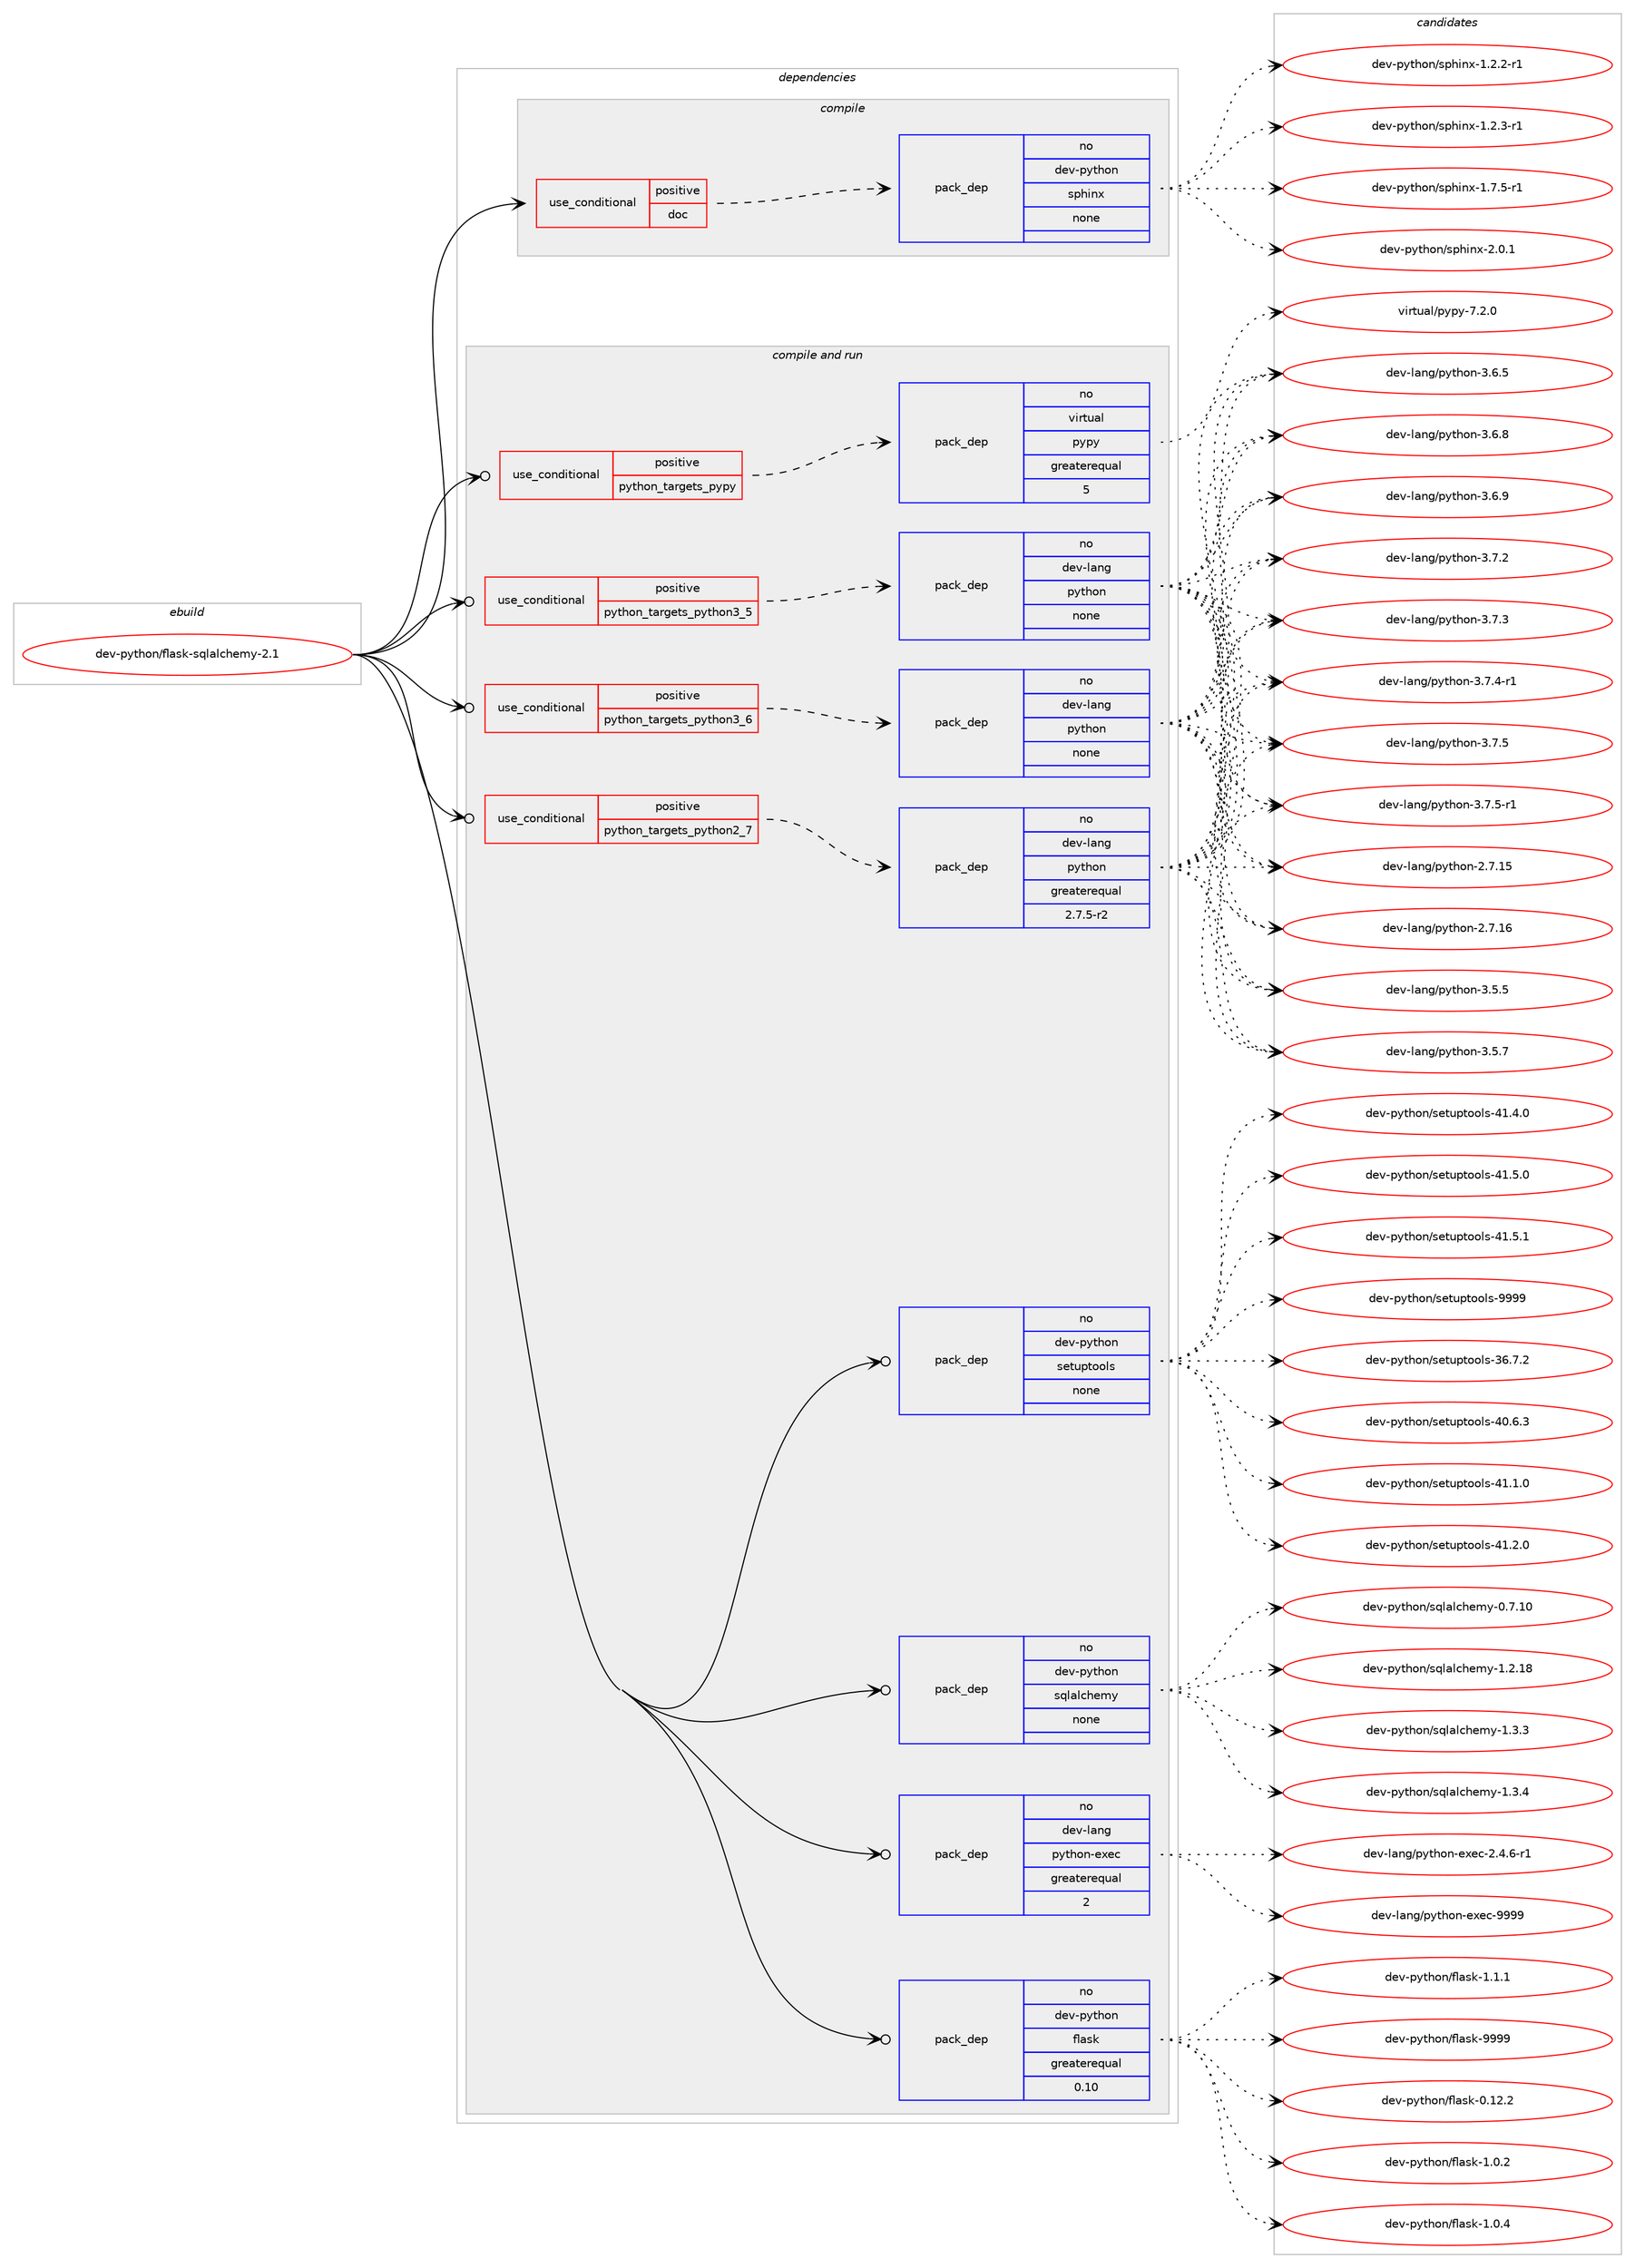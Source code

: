digraph prolog {

# *************
# Graph options
# *************

newrank=true;
concentrate=true;
compound=true;
graph [rankdir=LR,fontname=Helvetica,fontsize=10,ranksep=1.5];#, ranksep=2.5, nodesep=0.2];
edge  [arrowhead=vee];
node  [fontname=Helvetica,fontsize=10];

# **********
# The ebuild
# **********

subgraph cluster_leftcol {
color=gray;
rank=same;
label=<<i>ebuild</i>>;
id [label="dev-python/flask-sqlalchemy-2.1", color=red, width=4, href="../dev-python/flask-sqlalchemy-2.1.svg"];
}

# ****************
# The dependencies
# ****************

subgraph cluster_midcol {
color=gray;
label=<<i>dependencies</i>>;
subgraph cluster_compile {
fillcolor="#eeeeee";
style=filled;
label=<<i>compile</i>>;
subgraph cond139641 {
dependency605487 [label=<<TABLE BORDER="0" CELLBORDER="1" CELLSPACING="0" CELLPADDING="4"><TR><TD ROWSPAN="3" CELLPADDING="10">use_conditional</TD></TR><TR><TD>positive</TD></TR><TR><TD>doc</TD></TR></TABLE>>, shape=none, color=red];
subgraph pack454049 {
dependency605488 [label=<<TABLE BORDER="0" CELLBORDER="1" CELLSPACING="0" CELLPADDING="4" WIDTH="220"><TR><TD ROWSPAN="6" CELLPADDING="30">pack_dep</TD></TR><TR><TD WIDTH="110">no</TD></TR><TR><TD>dev-python</TD></TR><TR><TD>sphinx</TD></TR><TR><TD>none</TD></TR><TR><TD></TD></TR></TABLE>>, shape=none, color=blue];
}
dependency605487:e -> dependency605488:w [weight=20,style="dashed",arrowhead="vee"];
}
id:e -> dependency605487:w [weight=20,style="solid",arrowhead="vee"];
}
subgraph cluster_compileandrun {
fillcolor="#eeeeee";
style=filled;
label=<<i>compile and run</i>>;
subgraph cond139642 {
dependency605489 [label=<<TABLE BORDER="0" CELLBORDER="1" CELLSPACING="0" CELLPADDING="4"><TR><TD ROWSPAN="3" CELLPADDING="10">use_conditional</TD></TR><TR><TD>positive</TD></TR><TR><TD>python_targets_pypy</TD></TR></TABLE>>, shape=none, color=red];
subgraph pack454050 {
dependency605490 [label=<<TABLE BORDER="0" CELLBORDER="1" CELLSPACING="0" CELLPADDING="4" WIDTH="220"><TR><TD ROWSPAN="6" CELLPADDING="30">pack_dep</TD></TR><TR><TD WIDTH="110">no</TD></TR><TR><TD>virtual</TD></TR><TR><TD>pypy</TD></TR><TR><TD>greaterequal</TD></TR><TR><TD>5</TD></TR></TABLE>>, shape=none, color=blue];
}
dependency605489:e -> dependency605490:w [weight=20,style="dashed",arrowhead="vee"];
}
id:e -> dependency605489:w [weight=20,style="solid",arrowhead="odotvee"];
subgraph cond139643 {
dependency605491 [label=<<TABLE BORDER="0" CELLBORDER="1" CELLSPACING="0" CELLPADDING="4"><TR><TD ROWSPAN="3" CELLPADDING="10">use_conditional</TD></TR><TR><TD>positive</TD></TR><TR><TD>python_targets_python2_7</TD></TR></TABLE>>, shape=none, color=red];
subgraph pack454051 {
dependency605492 [label=<<TABLE BORDER="0" CELLBORDER="1" CELLSPACING="0" CELLPADDING="4" WIDTH="220"><TR><TD ROWSPAN="6" CELLPADDING="30">pack_dep</TD></TR><TR><TD WIDTH="110">no</TD></TR><TR><TD>dev-lang</TD></TR><TR><TD>python</TD></TR><TR><TD>greaterequal</TD></TR><TR><TD>2.7.5-r2</TD></TR></TABLE>>, shape=none, color=blue];
}
dependency605491:e -> dependency605492:w [weight=20,style="dashed",arrowhead="vee"];
}
id:e -> dependency605491:w [weight=20,style="solid",arrowhead="odotvee"];
subgraph cond139644 {
dependency605493 [label=<<TABLE BORDER="0" CELLBORDER="1" CELLSPACING="0" CELLPADDING="4"><TR><TD ROWSPAN="3" CELLPADDING="10">use_conditional</TD></TR><TR><TD>positive</TD></TR><TR><TD>python_targets_python3_5</TD></TR></TABLE>>, shape=none, color=red];
subgraph pack454052 {
dependency605494 [label=<<TABLE BORDER="0" CELLBORDER="1" CELLSPACING="0" CELLPADDING="4" WIDTH="220"><TR><TD ROWSPAN="6" CELLPADDING="30">pack_dep</TD></TR><TR><TD WIDTH="110">no</TD></TR><TR><TD>dev-lang</TD></TR><TR><TD>python</TD></TR><TR><TD>none</TD></TR><TR><TD></TD></TR></TABLE>>, shape=none, color=blue];
}
dependency605493:e -> dependency605494:w [weight=20,style="dashed",arrowhead="vee"];
}
id:e -> dependency605493:w [weight=20,style="solid",arrowhead="odotvee"];
subgraph cond139645 {
dependency605495 [label=<<TABLE BORDER="0" CELLBORDER="1" CELLSPACING="0" CELLPADDING="4"><TR><TD ROWSPAN="3" CELLPADDING="10">use_conditional</TD></TR><TR><TD>positive</TD></TR><TR><TD>python_targets_python3_6</TD></TR></TABLE>>, shape=none, color=red];
subgraph pack454053 {
dependency605496 [label=<<TABLE BORDER="0" CELLBORDER="1" CELLSPACING="0" CELLPADDING="4" WIDTH="220"><TR><TD ROWSPAN="6" CELLPADDING="30">pack_dep</TD></TR><TR><TD WIDTH="110">no</TD></TR><TR><TD>dev-lang</TD></TR><TR><TD>python</TD></TR><TR><TD>none</TD></TR><TR><TD></TD></TR></TABLE>>, shape=none, color=blue];
}
dependency605495:e -> dependency605496:w [weight=20,style="dashed",arrowhead="vee"];
}
id:e -> dependency605495:w [weight=20,style="solid",arrowhead="odotvee"];
subgraph pack454054 {
dependency605497 [label=<<TABLE BORDER="0" CELLBORDER="1" CELLSPACING="0" CELLPADDING="4" WIDTH="220"><TR><TD ROWSPAN="6" CELLPADDING="30">pack_dep</TD></TR><TR><TD WIDTH="110">no</TD></TR><TR><TD>dev-lang</TD></TR><TR><TD>python-exec</TD></TR><TR><TD>greaterequal</TD></TR><TR><TD>2</TD></TR></TABLE>>, shape=none, color=blue];
}
id:e -> dependency605497:w [weight=20,style="solid",arrowhead="odotvee"];
subgraph pack454055 {
dependency605498 [label=<<TABLE BORDER="0" CELLBORDER="1" CELLSPACING="0" CELLPADDING="4" WIDTH="220"><TR><TD ROWSPAN="6" CELLPADDING="30">pack_dep</TD></TR><TR><TD WIDTH="110">no</TD></TR><TR><TD>dev-python</TD></TR><TR><TD>flask</TD></TR><TR><TD>greaterequal</TD></TR><TR><TD>0.10</TD></TR></TABLE>>, shape=none, color=blue];
}
id:e -> dependency605498:w [weight=20,style="solid",arrowhead="odotvee"];
subgraph pack454056 {
dependency605499 [label=<<TABLE BORDER="0" CELLBORDER="1" CELLSPACING="0" CELLPADDING="4" WIDTH="220"><TR><TD ROWSPAN="6" CELLPADDING="30">pack_dep</TD></TR><TR><TD WIDTH="110">no</TD></TR><TR><TD>dev-python</TD></TR><TR><TD>setuptools</TD></TR><TR><TD>none</TD></TR><TR><TD></TD></TR></TABLE>>, shape=none, color=blue];
}
id:e -> dependency605499:w [weight=20,style="solid",arrowhead="odotvee"];
subgraph pack454057 {
dependency605500 [label=<<TABLE BORDER="0" CELLBORDER="1" CELLSPACING="0" CELLPADDING="4" WIDTH="220"><TR><TD ROWSPAN="6" CELLPADDING="30">pack_dep</TD></TR><TR><TD WIDTH="110">no</TD></TR><TR><TD>dev-python</TD></TR><TR><TD>sqlalchemy</TD></TR><TR><TD>none</TD></TR><TR><TD></TD></TR></TABLE>>, shape=none, color=blue];
}
id:e -> dependency605500:w [weight=20,style="solid",arrowhead="odotvee"];
}
subgraph cluster_run {
fillcolor="#eeeeee";
style=filled;
label=<<i>run</i>>;
}
}

# **************
# The candidates
# **************

subgraph cluster_choices {
rank=same;
color=gray;
label=<<i>candidates</i>>;

subgraph choice454049 {
color=black;
nodesep=1;
choice10010111845112121116104111110471151121041051101204549465046504511449 [label="dev-python/sphinx-1.2.2-r1", color=red, width=4,href="../dev-python/sphinx-1.2.2-r1.svg"];
choice10010111845112121116104111110471151121041051101204549465046514511449 [label="dev-python/sphinx-1.2.3-r1", color=red, width=4,href="../dev-python/sphinx-1.2.3-r1.svg"];
choice10010111845112121116104111110471151121041051101204549465546534511449 [label="dev-python/sphinx-1.7.5-r1", color=red, width=4,href="../dev-python/sphinx-1.7.5-r1.svg"];
choice1001011184511212111610411111047115112104105110120455046484649 [label="dev-python/sphinx-2.0.1", color=red, width=4,href="../dev-python/sphinx-2.0.1.svg"];
dependency605488:e -> choice10010111845112121116104111110471151121041051101204549465046504511449:w [style=dotted,weight="100"];
dependency605488:e -> choice10010111845112121116104111110471151121041051101204549465046514511449:w [style=dotted,weight="100"];
dependency605488:e -> choice10010111845112121116104111110471151121041051101204549465546534511449:w [style=dotted,weight="100"];
dependency605488:e -> choice1001011184511212111610411111047115112104105110120455046484649:w [style=dotted,weight="100"];
}
subgraph choice454050 {
color=black;
nodesep=1;
choice1181051141161179710847112121112121455546504648 [label="virtual/pypy-7.2.0", color=red, width=4,href="../virtual/pypy-7.2.0.svg"];
dependency605490:e -> choice1181051141161179710847112121112121455546504648:w [style=dotted,weight="100"];
}
subgraph choice454051 {
color=black;
nodesep=1;
choice10010111845108971101034711212111610411111045504655464953 [label="dev-lang/python-2.7.15", color=red, width=4,href="../dev-lang/python-2.7.15.svg"];
choice10010111845108971101034711212111610411111045504655464954 [label="dev-lang/python-2.7.16", color=red, width=4,href="../dev-lang/python-2.7.16.svg"];
choice100101118451089711010347112121116104111110455146534653 [label="dev-lang/python-3.5.5", color=red, width=4,href="../dev-lang/python-3.5.5.svg"];
choice100101118451089711010347112121116104111110455146534655 [label="dev-lang/python-3.5.7", color=red, width=4,href="../dev-lang/python-3.5.7.svg"];
choice100101118451089711010347112121116104111110455146544653 [label="dev-lang/python-3.6.5", color=red, width=4,href="../dev-lang/python-3.6.5.svg"];
choice100101118451089711010347112121116104111110455146544656 [label="dev-lang/python-3.6.8", color=red, width=4,href="../dev-lang/python-3.6.8.svg"];
choice100101118451089711010347112121116104111110455146544657 [label="dev-lang/python-3.6.9", color=red, width=4,href="../dev-lang/python-3.6.9.svg"];
choice100101118451089711010347112121116104111110455146554650 [label="dev-lang/python-3.7.2", color=red, width=4,href="../dev-lang/python-3.7.2.svg"];
choice100101118451089711010347112121116104111110455146554651 [label="dev-lang/python-3.7.3", color=red, width=4,href="../dev-lang/python-3.7.3.svg"];
choice1001011184510897110103471121211161041111104551465546524511449 [label="dev-lang/python-3.7.4-r1", color=red, width=4,href="../dev-lang/python-3.7.4-r1.svg"];
choice100101118451089711010347112121116104111110455146554653 [label="dev-lang/python-3.7.5", color=red, width=4,href="../dev-lang/python-3.7.5.svg"];
choice1001011184510897110103471121211161041111104551465546534511449 [label="dev-lang/python-3.7.5-r1", color=red, width=4,href="../dev-lang/python-3.7.5-r1.svg"];
dependency605492:e -> choice10010111845108971101034711212111610411111045504655464953:w [style=dotted,weight="100"];
dependency605492:e -> choice10010111845108971101034711212111610411111045504655464954:w [style=dotted,weight="100"];
dependency605492:e -> choice100101118451089711010347112121116104111110455146534653:w [style=dotted,weight="100"];
dependency605492:e -> choice100101118451089711010347112121116104111110455146534655:w [style=dotted,weight="100"];
dependency605492:e -> choice100101118451089711010347112121116104111110455146544653:w [style=dotted,weight="100"];
dependency605492:e -> choice100101118451089711010347112121116104111110455146544656:w [style=dotted,weight="100"];
dependency605492:e -> choice100101118451089711010347112121116104111110455146544657:w [style=dotted,weight="100"];
dependency605492:e -> choice100101118451089711010347112121116104111110455146554650:w [style=dotted,weight="100"];
dependency605492:e -> choice100101118451089711010347112121116104111110455146554651:w [style=dotted,weight="100"];
dependency605492:e -> choice1001011184510897110103471121211161041111104551465546524511449:w [style=dotted,weight="100"];
dependency605492:e -> choice100101118451089711010347112121116104111110455146554653:w [style=dotted,weight="100"];
dependency605492:e -> choice1001011184510897110103471121211161041111104551465546534511449:w [style=dotted,weight="100"];
}
subgraph choice454052 {
color=black;
nodesep=1;
choice10010111845108971101034711212111610411111045504655464953 [label="dev-lang/python-2.7.15", color=red, width=4,href="../dev-lang/python-2.7.15.svg"];
choice10010111845108971101034711212111610411111045504655464954 [label="dev-lang/python-2.7.16", color=red, width=4,href="../dev-lang/python-2.7.16.svg"];
choice100101118451089711010347112121116104111110455146534653 [label="dev-lang/python-3.5.5", color=red, width=4,href="../dev-lang/python-3.5.5.svg"];
choice100101118451089711010347112121116104111110455146534655 [label="dev-lang/python-3.5.7", color=red, width=4,href="../dev-lang/python-3.5.7.svg"];
choice100101118451089711010347112121116104111110455146544653 [label="dev-lang/python-3.6.5", color=red, width=4,href="../dev-lang/python-3.6.5.svg"];
choice100101118451089711010347112121116104111110455146544656 [label="dev-lang/python-3.6.8", color=red, width=4,href="../dev-lang/python-3.6.8.svg"];
choice100101118451089711010347112121116104111110455146544657 [label="dev-lang/python-3.6.9", color=red, width=4,href="../dev-lang/python-3.6.9.svg"];
choice100101118451089711010347112121116104111110455146554650 [label="dev-lang/python-3.7.2", color=red, width=4,href="../dev-lang/python-3.7.2.svg"];
choice100101118451089711010347112121116104111110455146554651 [label="dev-lang/python-3.7.3", color=red, width=4,href="../dev-lang/python-3.7.3.svg"];
choice1001011184510897110103471121211161041111104551465546524511449 [label="dev-lang/python-3.7.4-r1", color=red, width=4,href="../dev-lang/python-3.7.4-r1.svg"];
choice100101118451089711010347112121116104111110455146554653 [label="dev-lang/python-3.7.5", color=red, width=4,href="../dev-lang/python-3.7.5.svg"];
choice1001011184510897110103471121211161041111104551465546534511449 [label="dev-lang/python-3.7.5-r1", color=red, width=4,href="../dev-lang/python-3.7.5-r1.svg"];
dependency605494:e -> choice10010111845108971101034711212111610411111045504655464953:w [style=dotted,weight="100"];
dependency605494:e -> choice10010111845108971101034711212111610411111045504655464954:w [style=dotted,weight="100"];
dependency605494:e -> choice100101118451089711010347112121116104111110455146534653:w [style=dotted,weight="100"];
dependency605494:e -> choice100101118451089711010347112121116104111110455146534655:w [style=dotted,weight="100"];
dependency605494:e -> choice100101118451089711010347112121116104111110455146544653:w [style=dotted,weight="100"];
dependency605494:e -> choice100101118451089711010347112121116104111110455146544656:w [style=dotted,weight="100"];
dependency605494:e -> choice100101118451089711010347112121116104111110455146544657:w [style=dotted,weight="100"];
dependency605494:e -> choice100101118451089711010347112121116104111110455146554650:w [style=dotted,weight="100"];
dependency605494:e -> choice100101118451089711010347112121116104111110455146554651:w [style=dotted,weight="100"];
dependency605494:e -> choice1001011184510897110103471121211161041111104551465546524511449:w [style=dotted,weight="100"];
dependency605494:e -> choice100101118451089711010347112121116104111110455146554653:w [style=dotted,weight="100"];
dependency605494:e -> choice1001011184510897110103471121211161041111104551465546534511449:w [style=dotted,weight="100"];
}
subgraph choice454053 {
color=black;
nodesep=1;
choice10010111845108971101034711212111610411111045504655464953 [label="dev-lang/python-2.7.15", color=red, width=4,href="../dev-lang/python-2.7.15.svg"];
choice10010111845108971101034711212111610411111045504655464954 [label="dev-lang/python-2.7.16", color=red, width=4,href="../dev-lang/python-2.7.16.svg"];
choice100101118451089711010347112121116104111110455146534653 [label="dev-lang/python-3.5.5", color=red, width=4,href="../dev-lang/python-3.5.5.svg"];
choice100101118451089711010347112121116104111110455146534655 [label="dev-lang/python-3.5.7", color=red, width=4,href="../dev-lang/python-3.5.7.svg"];
choice100101118451089711010347112121116104111110455146544653 [label="dev-lang/python-3.6.5", color=red, width=4,href="../dev-lang/python-3.6.5.svg"];
choice100101118451089711010347112121116104111110455146544656 [label="dev-lang/python-3.6.8", color=red, width=4,href="../dev-lang/python-3.6.8.svg"];
choice100101118451089711010347112121116104111110455146544657 [label="dev-lang/python-3.6.9", color=red, width=4,href="../dev-lang/python-3.6.9.svg"];
choice100101118451089711010347112121116104111110455146554650 [label="dev-lang/python-3.7.2", color=red, width=4,href="../dev-lang/python-3.7.2.svg"];
choice100101118451089711010347112121116104111110455146554651 [label="dev-lang/python-3.7.3", color=red, width=4,href="../dev-lang/python-3.7.3.svg"];
choice1001011184510897110103471121211161041111104551465546524511449 [label="dev-lang/python-3.7.4-r1", color=red, width=4,href="../dev-lang/python-3.7.4-r1.svg"];
choice100101118451089711010347112121116104111110455146554653 [label="dev-lang/python-3.7.5", color=red, width=4,href="../dev-lang/python-3.7.5.svg"];
choice1001011184510897110103471121211161041111104551465546534511449 [label="dev-lang/python-3.7.5-r1", color=red, width=4,href="../dev-lang/python-3.7.5-r1.svg"];
dependency605496:e -> choice10010111845108971101034711212111610411111045504655464953:w [style=dotted,weight="100"];
dependency605496:e -> choice10010111845108971101034711212111610411111045504655464954:w [style=dotted,weight="100"];
dependency605496:e -> choice100101118451089711010347112121116104111110455146534653:w [style=dotted,weight="100"];
dependency605496:e -> choice100101118451089711010347112121116104111110455146534655:w [style=dotted,weight="100"];
dependency605496:e -> choice100101118451089711010347112121116104111110455146544653:w [style=dotted,weight="100"];
dependency605496:e -> choice100101118451089711010347112121116104111110455146544656:w [style=dotted,weight="100"];
dependency605496:e -> choice100101118451089711010347112121116104111110455146544657:w [style=dotted,weight="100"];
dependency605496:e -> choice100101118451089711010347112121116104111110455146554650:w [style=dotted,weight="100"];
dependency605496:e -> choice100101118451089711010347112121116104111110455146554651:w [style=dotted,weight="100"];
dependency605496:e -> choice1001011184510897110103471121211161041111104551465546524511449:w [style=dotted,weight="100"];
dependency605496:e -> choice100101118451089711010347112121116104111110455146554653:w [style=dotted,weight="100"];
dependency605496:e -> choice1001011184510897110103471121211161041111104551465546534511449:w [style=dotted,weight="100"];
}
subgraph choice454054 {
color=black;
nodesep=1;
choice10010111845108971101034711212111610411111045101120101994550465246544511449 [label="dev-lang/python-exec-2.4.6-r1", color=red, width=4,href="../dev-lang/python-exec-2.4.6-r1.svg"];
choice10010111845108971101034711212111610411111045101120101994557575757 [label="dev-lang/python-exec-9999", color=red, width=4,href="../dev-lang/python-exec-9999.svg"];
dependency605497:e -> choice10010111845108971101034711212111610411111045101120101994550465246544511449:w [style=dotted,weight="100"];
dependency605497:e -> choice10010111845108971101034711212111610411111045101120101994557575757:w [style=dotted,weight="100"];
}
subgraph choice454055 {
color=black;
nodesep=1;
choice10010111845112121116104111110471021089711510745484649504650 [label="dev-python/flask-0.12.2", color=red, width=4,href="../dev-python/flask-0.12.2.svg"];
choice100101118451121211161041111104710210897115107454946484650 [label="dev-python/flask-1.0.2", color=red, width=4,href="../dev-python/flask-1.0.2.svg"];
choice100101118451121211161041111104710210897115107454946484652 [label="dev-python/flask-1.0.4", color=red, width=4,href="../dev-python/flask-1.0.4.svg"];
choice100101118451121211161041111104710210897115107454946494649 [label="dev-python/flask-1.1.1", color=red, width=4,href="../dev-python/flask-1.1.1.svg"];
choice1001011184511212111610411111047102108971151074557575757 [label="dev-python/flask-9999", color=red, width=4,href="../dev-python/flask-9999.svg"];
dependency605498:e -> choice10010111845112121116104111110471021089711510745484649504650:w [style=dotted,weight="100"];
dependency605498:e -> choice100101118451121211161041111104710210897115107454946484650:w [style=dotted,weight="100"];
dependency605498:e -> choice100101118451121211161041111104710210897115107454946484652:w [style=dotted,weight="100"];
dependency605498:e -> choice100101118451121211161041111104710210897115107454946494649:w [style=dotted,weight="100"];
dependency605498:e -> choice1001011184511212111610411111047102108971151074557575757:w [style=dotted,weight="100"];
}
subgraph choice454056 {
color=black;
nodesep=1;
choice100101118451121211161041111104711510111611711211611111110811545515446554650 [label="dev-python/setuptools-36.7.2", color=red, width=4,href="../dev-python/setuptools-36.7.2.svg"];
choice100101118451121211161041111104711510111611711211611111110811545524846544651 [label="dev-python/setuptools-40.6.3", color=red, width=4,href="../dev-python/setuptools-40.6.3.svg"];
choice100101118451121211161041111104711510111611711211611111110811545524946494648 [label="dev-python/setuptools-41.1.0", color=red, width=4,href="../dev-python/setuptools-41.1.0.svg"];
choice100101118451121211161041111104711510111611711211611111110811545524946504648 [label="dev-python/setuptools-41.2.0", color=red, width=4,href="../dev-python/setuptools-41.2.0.svg"];
choice100101118451121211161041111104711510111611711211611111110811545524946524648 [label="dev-python/setuptools-41.4.0", color=red, width=4,href="../dev-python/setuptools-41.4.0.svg"];
choice100101118451121211161041111104711510111611711211611111110811545524946534648 [label="dev-python/setuptools-41.5.0", color=red, width=4,href="../dev-python/setuptools-41.5.0.svg"];
choice100101118451121211161041111104711510111611711211611111110811545524946534649 [label="dev-python/setuptools-41.5.1", color=red, width=4,href="../dev-python/setuptools-41.5.1.svg"];
choice10010111845112121116104111110471151011161171121161111111081154557575757 [label="dev-python/setuptools-9999", color=red, width=4,href="../dev-python/setuptools-9999.svg"];
dependency605499:e -> choice100101118451121211161041111104711510111611711211611111110811545515446554650:w [style=dotted,weight="100"];
dependency605499:e -> choice100101118451121211161041111104711510111611711211611111110811545524846544651:w [style=dotted,weight="100"];
dependency605499:e -> choice100101118451121211161041111104711510111611711211611111110811545524946494648:w [style=dotted,weight="100"];
dependency605499:e -> choice100101118451121211161041111104711510111611711211611111110811545524946504648:w [style=dotted,weight="100"];
dependency605499:e -> choice100101118451121211161041111104711510111611711211611111110811545524946524648:w [style=dotted,weight="100"];
dependency605499:e -> choice100101118451121211161041111104711510111611711211611111110811545524946534648:w [style=dotted,weight="100"];
dependency605499:e -> choice100101118451121211161041111104711510111611711211611111110811545524946534649:w [style=dotted,weight="100"];
dependency605499:e -> choice10010111845112121116104111110471151011161171121161111111081154557575757:w [style=dotted,weight="100"];
}
subgraph choice454057 {
color=black;
nodesep=1;
choice1001011184511212111610411111047115113108971089910410110912145484655464948 [label="dev-python/sqlalchemy-0.7.10", color=red, width=4,href="../dev-python/sqlalchemy-0.7.10.svg"];
choice1001011184511212111610411111047115113108971089910410110912145494650464956 [label="dev-python/sqlalchemy-1.2.18", color=red, width=4,href="../dev-python/sqlalchemy-1.2.18.svg"];
choice10010111845112121116104111110471151131089710899104101109121454946514651 [label="dev-python/sqlalchemy-1.3.3", color=red, width=4,href="../dev-python/sqlalchemy-1.3.3.svg"];
choice10010111845112121116104111110471151131089710899104101109121454946514652 [label="dev-python/sqlalchemy-1.3.4", color=red, width=4,href="../dev-python/sqlalchemy-1.3.4.svg"];
dependency605500:e -> choice1001011184511212111610411111047115113108971089910410110912145484655464948:w [style=dotted,weight="100"];
dependency605500:e -> choice1001011184511212111610411111047115113108971089910410110912145494650464956:w [style=dotted,weight="100"];
dependency605500:e -> choice10010111845112121116104111110471151131089710899104101109121454946514651:w [style=dotted,weight="100"];
dependency605500:e -> choice10010111845112121116104111110471151131089710899104101109121454946514652:w [style=dotted,weight="100"];
}
}

}
